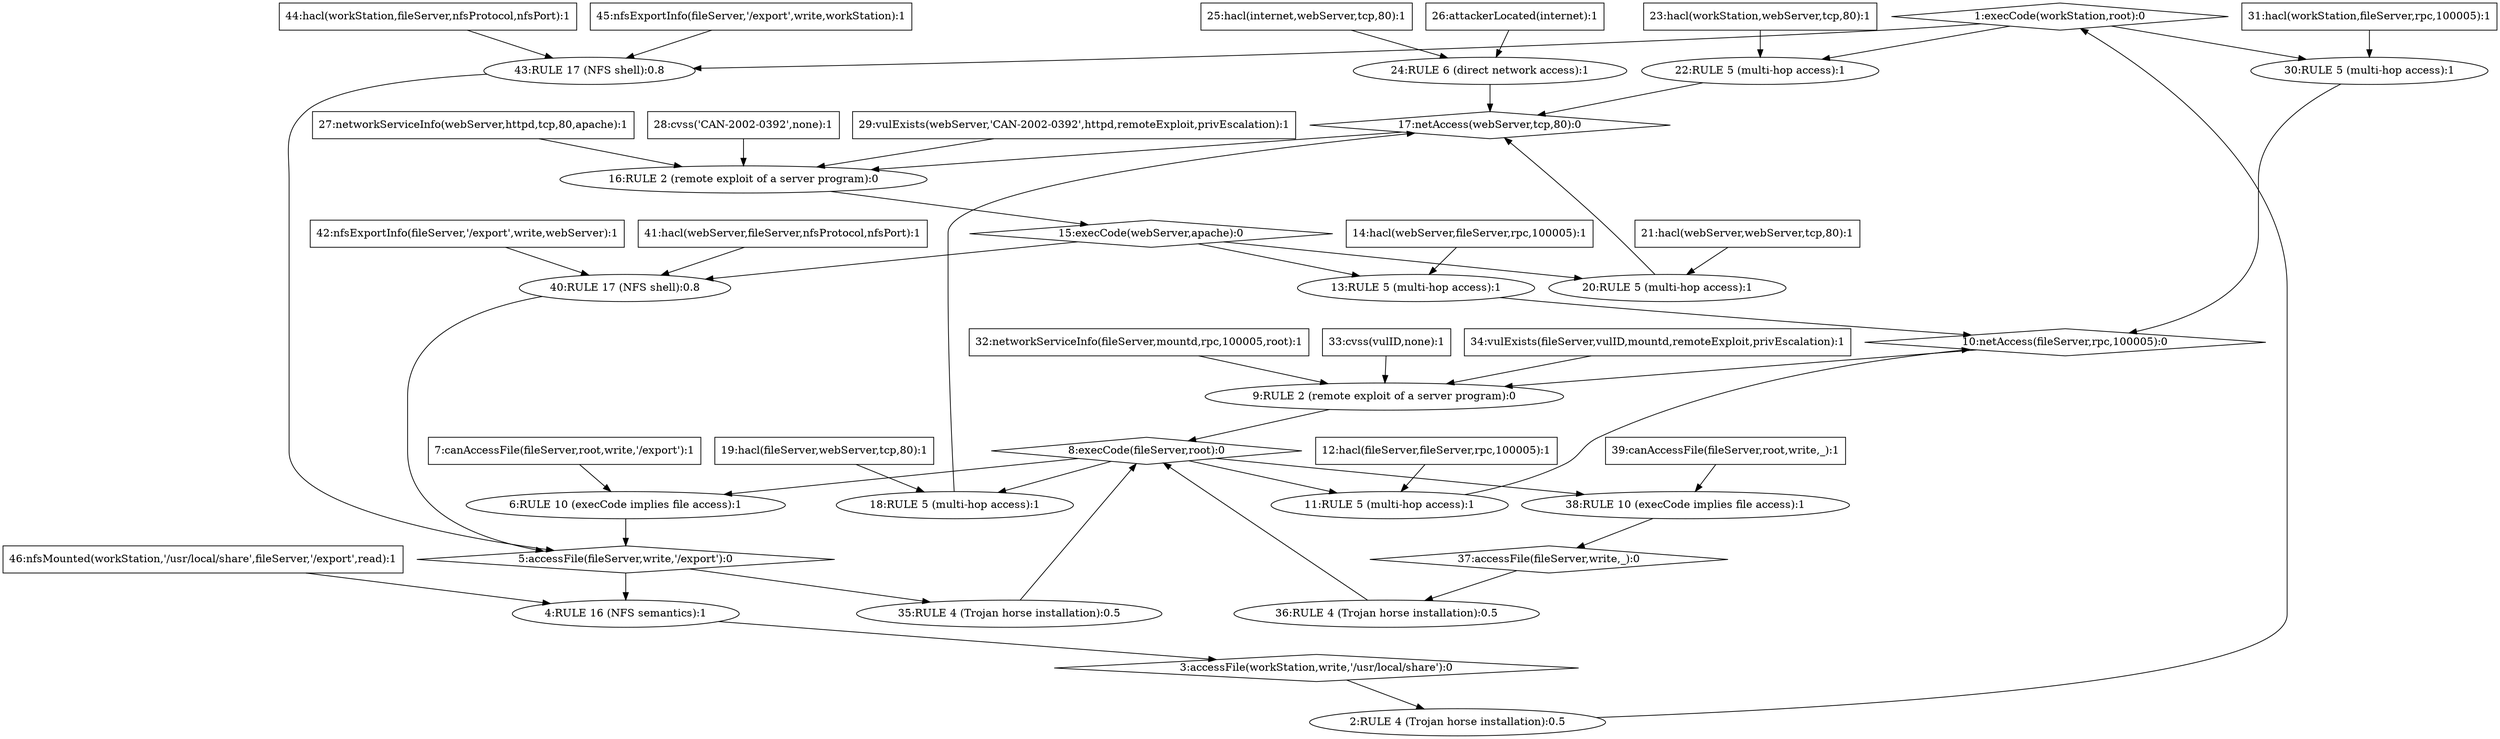digraph G {
	1 [label="1:execCode(workStation,root):0",shape=diamond];
	2 [label="2:RULE 4 (Trojan horse installation):0.5",shape=ellipse];
	3 [label="3:accessFile(workStation,write,'/usr/local/share'):0",shape=diamond];
	4 [label="4:RULE 16 (NFS semantics):1",shape=ellipse];
	5 [label="5:accessFile(fileServer,write,'/export'):0",shape=diamond];
	6 [label="6:RULE 10 (execCode implies file access):1",shape=ellipse];
	7 [label="7:canAccessFile(fileServer,root,write,'/export'):1",shape=box];
	8 [label="8:execCode(fileServer,root):0",shape=diamond];
	9 [label="9:RULE 2 (remote exploit of a server program):0",shape=ellipse];
	10 [label="10:netAccess(fileServer,rpc,100005):0",shape=diamond];
	11 [label="11:RULE 5 (multi-hop access):1",shape=ellipse];
	12 [label="12:hacl(fileServer,fileServer,rpc,100005):1",shape=box];
	13 [label="13:RULE 5 (multi-hop access):1",shape=ellipse];
	14 [label="14:hacl(webServer,fileServer,rpc,100005):1",shape=box];
	15 [label="15:execCode(webServer,apache):0",shape=diamond];
	16 [label="16:RULE 2 (remote exploit of a server program):0",shape=ellipse];
	17 [label="17:netAccess(webServer,tcp,80):0",shape=diamond];
	18 [label="18:RULE 5 (multi-hop access):1",shape=ellipse];
	19 [label="19:hacl(fileServer,webServer,tcp,80):1",shape=box];
	20 [label="20:RULE 5 (multi-hop access):1",shape=ellipse];
	21 [label="21:hacl(webServer,webServer,tcp,80):1",shape=box];
	22 [label="22:RULE 5 (multi-hop access):1",shape=ellipse];
	23 [label="23:hacl(workStation,webServer,tcp,80):1",shape=box];
	24 [label="24:RULE 6 (direct network access):1",shape=ellipse];
	25 [label="25:hacl(internet,webServer,tcp,80):1",shape=box];
	26 [label="26:attackerLocated(internet):1",shape=box];
	27 [label="27:networkServiceInfo(webServer,httpd,tcp,80,apache):1",shape=box];
	28 [label="28:cvss('CAN-2002-0392',none):1",shape=box];
	29 [label="29:vulExists(webServer,'CAN-2002-0392',httpd,remoteExploit,privEscalation):1",shape=box];
	30 [label="30:RULE 5 (multi-hop access):1",shape=ellipse];
	31 [label="31:hacl(workStation,fileServer,rpc,100005):1",shape=box];
	32 [label="32:networkServiceInfo(fileServer,mountd,rpc,100005,root):1",shape=box];
	33 [label="33:cvss(vulID,none):1",shape=box];
	34 [label="34:vulExists(fileServer,vulID,mountd,remoteExploit,privEscalation):1",shape=box];
	35 [label="35:RULE 4 (Trojan horse installation):0.5",shape=ellipse];
	36 [label="36:RULE 4 (Trojan horse installation):0.5",shape=ellipse];
	37 [label="37:accessFile(fileServer,write,_):0",shape=diamond];
	38 [label="38:RULE 10 (execCode implies file access):1",shape=ellipse];
	39 [label="39:canAccessFile(fileServer,root,write,_):1",shape=box];
	40 [label="40:RULE 17 (NFS shell):0.8",shape=ellipse];
	41 [label="41:hacl(webServer,fileServer,nfsProtocol,nfsPort):1",shape=box];
	42 [label="42:nfsExportInfo(fileServer,'/export',write,webServer):1",shape=box];
	43 [label="43:RULE 17 (NFS shell):0.8",shape=ellipse];
	44 [label="44:hacl(workStation,fileServer,nfsProtocol,nfsPort):1",shape=box];
	45 [label="45:nfsExportInfo(fileServer,'/export',write,workStation):1",shape=box];
	46 [label="46:nfsMounted(workStation,'/usr/local/share',fileServer,'/export',read):1",shape=box];
	7 -> 	6;
	12 -> 	11;
	8 -> 	11;
	11 -> 	10;
	14 -> 	13;
	19 -> 	18;
	8 -> 	18;
	18 -> 	17;
	21 -> 	20;
	15 -> 	20;
	20 -> 	17;
	23 -> 	22;
	1 -> 	22;
	22 -> 	17;
	25 -> 	24;
	26 -> 	24;
	24 -> 	17;
	17 -> 	16;
	27 -> 	16;
	28 -> 	16;
	29 -> 	16;
	16 -> 	15;
	15 -> 	13;
	13 -> 	10;
	31 -> 	30;
	1 -> 	30;
	30 -> 	10;
	10 -> 	9;
	32 -> 	9;
	33 -> 	9;
	34 -> 	9;
	9 -> 	8;
	5 -> 	35;
	35 -> 	8;
	39 -> 	38;
	8 -> 	38;
	38 -> 	37;
	37 -> 	36;
	36 -> 	8;
	8 -> 	6;
	6 -> 	5;
	41 -> 	40;
	42 -> 	40;
	15 -> 	40;
	40 -> 	5;
	44 -> 	43;
	45 -> 	43;
	1 -> 	43;
	43 -> 	5;
	5 -> 	4;
	46 -> 	4;
	4 -> 	3;
	3 -> 	2;
	2 -> 	1;
}

